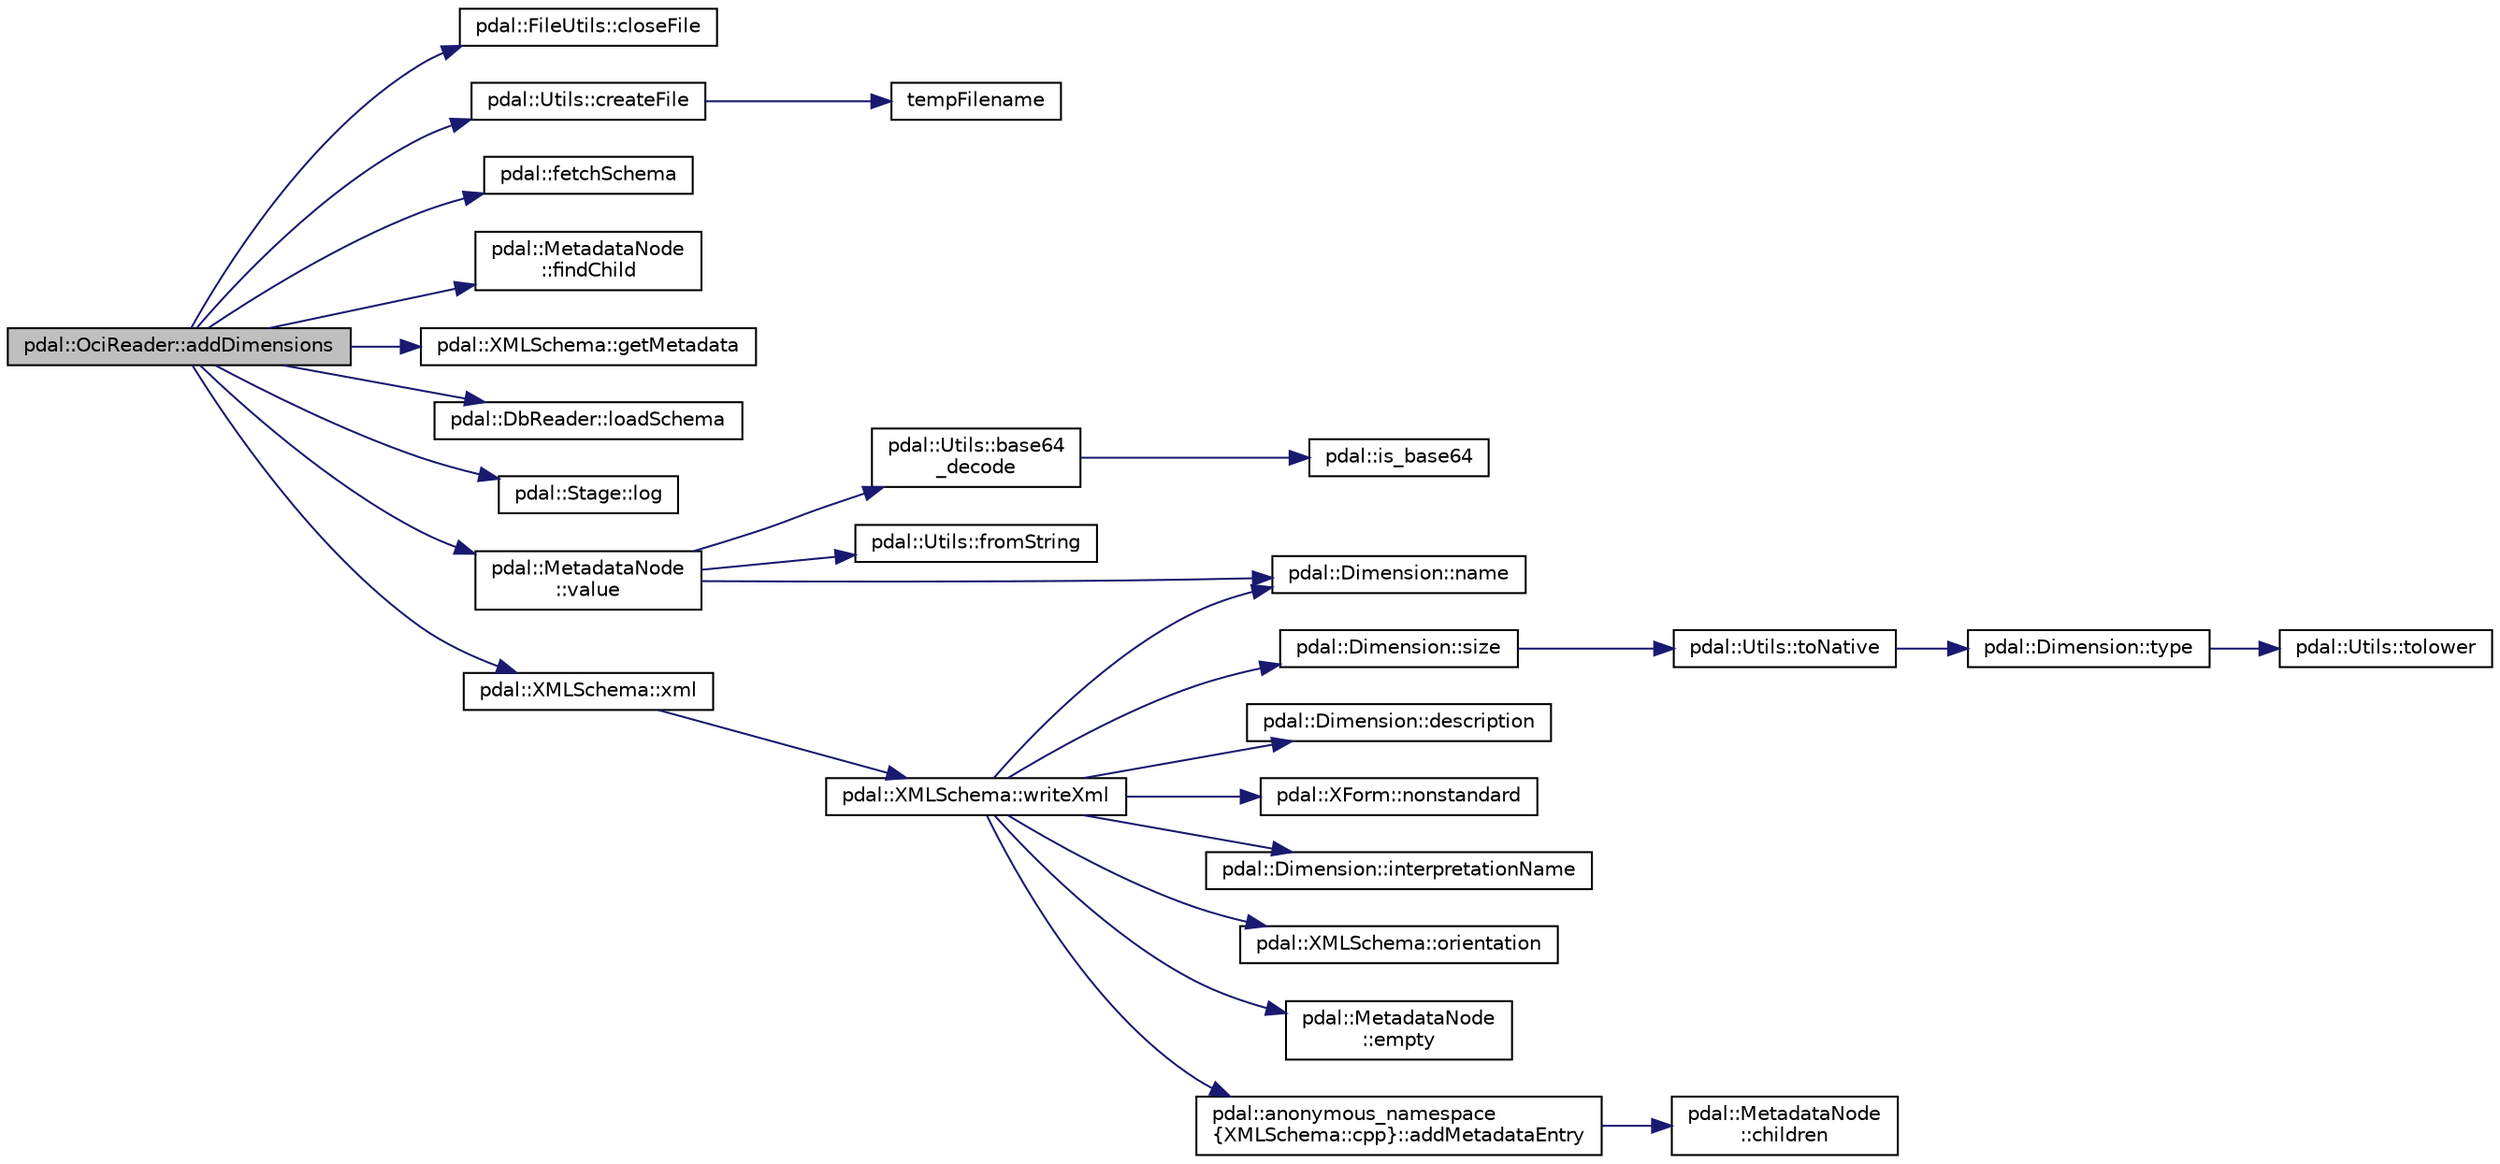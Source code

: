 digraph "pdal::OciReader::addDimensions"
{
  edge [fontname="Helvetica",fontsize="10",labelfontname="Helvetica",labelfontsize="10"];
  node [fontname="Helvetica",fontsize="10",shape=record];
  rankdir="LR";
  Node1 [label="pdal::OciReader::addDimensions",height=0.2,width=0.4,color="black", fillcolor="grey75", style="filled", fontcolor="black"];
  Node1 -> Node2 [color="midnightblue",fontsize="10",style="solid",fontname="Helvetica"];
  Node2 [label="pdal::FileUtils::closeFile",height=0.2,width=0.4,color="black", fillcolor="white", style="filled",URL="$namespacepdal_1_1FileUtils.html#a04d2d37c72f0f400f5d5b917b2f2ba05"];
  Node1 -> Node3 [color="midnightblue",fontsize="10",style="solid",fontname="Helvetica"];
  Node3 [label="pdal::Utils::createFile",height=0.2,width=0.4,color="black", fillcolor="white", style="filled",URL="$namespacepdal_1_1Utils.html#afc186e6df66a9d8e26b8d434d7eb9be5"];
  Node3 -> Node4 [color="midnightblue",fontsize="10",style="solid",fontname="Helvetica"];
  Node4 [label="tempFilename",height=0.2,width=0.4,color="black", fillcolor="white", style="filled",URL="$SQLiteTest_8cpp.html#afdd1742979cee35fe1879794bd7ff3a4"];
  Node1 -> Node5 [color="midnightblue",fontsize="10",style="solid",fontname="Helvetica"];
  Node5 [label="pdal::fetchSchema",height=0.2,width=0.4,color="black", fillcolor="white", style="filled",URL="$namespacepdal.html#a50b61737f45cf68b4d8839e461b3d9a2"];
  Node1 -> Node6 [color="midnightblue",fontsize="10",style="solid",fontname="Helvetica"];
  Node6 [label="pdal::MetadataNode\l::findChild",height=0.2,width=0.4,color="black", fillcolor="white", style="filled",URL="$classpdal_1_1MetadataNode.html#a0c52985f2bedf620aea438ab1bce0af6"];
  Node1 -> Node7 [color="midnightblue",fontsize="10",style="solid",fontname="Helvetica"];
  Node7 [label="pdal::XMLSchema::getMetadata",height=0.2,width=0.4,color="black", fillcolor="white", style="filled",URL="$classpdal_1_1XMLSchema.html#a038c7438b5022e88ebc5f3e68c1da6cd"];
  Node1 -> Node8 [color="midnightblue",fontsize="10",style="solid",fontname="Helvetica"];
  Node8 [label="pdal::DbReader::loadSchema",height=0.2,width=0.4,color="black", fillcolor="white", style="filled",URL="$classpdal_1_1DbReader.html#a89d83257312da2a4490121f4295c52c9"];
  Node1 -> Node9 [color="midnightblue",fontsize="10",style="solid",fontname="Helvetica"];
  Node9 [label="pdal::Stage::log",height=0.2,width=0.4,color="black", fillcolor="white", style="filled",URL="$classpdal_1_1Stage.html#ae8c29817e14d7cda53fdcbb23102d872"];
  Node1 -> Node10 [color="midnightblue",fontsize="10",style="solid",fontname="Helvetica"];
  Node10 [label="pdal::MetadataNode\l::value",height=0.2,width=0.4,color="black", fillcolor="white", style="filled",URL="$classpdal_1_1MetadataNode.html#ab5c86ccff7ced090522b31cdc6c772b6"];
  Node10 -> Node11 [color="midnightblue",fontsize="10",style="solid",fontname="Helvetica"];
  Node11 [label="pdal::Utils::base64\l_decode",height=0.2,width=0.4,color="black", fillcolor="white", style="filled",URL="$namespacepdal_1_1Utils.html#aab74b31905c5d41eaca70a73675bf407"];
  Node11 -> Node12 [color="midnightblue",fontsize="10",style="solid",fontname="Helvetica"];
  Node12 [label="pdal::is_base64",height=0.2,width=0.4,color="black", fillcolor="white", style="filled",URL="$namespacepdal.html#a4d7dbf8f97121c52d3b891ad9e944094"];
  Node10 -> Node13 [color="midnightblue",fontsize="10",style="solid",fontname="Helvetica"];
  Node13 [label="pdal::Utils::fromString",height=0.2,width=0.4,color="black", fillcolor="white", style="filled",URL="$namespacepdal_1_1Utils.html#ab93520363c4224f135097c2829b4420c"];
  Node10 -> Node14 [color="midnightblue",fontsize="10",style="solid",fontname="Helvetica"];
  Node14 [label="pdal::Dimension::name",height=0.2,width=0.4,color="black", fillcolor="white", style="filled",URL="$namespacepdal_1_1Dimension.html#af3176b0b7e6b4be000317846cf7c2718"];
  Node1 -> Node15 [color="midnightblue",fontsize="10",style="solid",fontname="Helvetica"];
  Node15 [label="pdal::XMLSchema::xml",height=0.2,width=0.4,color="black", fillcolor="white", style="filled",URL="$classpdal_1_1XMLSchema.html#ab65bccb4fea02c913d969ce284f88b68"];
  Node15 -> Node16 [color="midnightblue",fontsize="10",style="solid",fontname="Helvetica"];
  Node16 [label="pdal::XMLSchema::writeXml",height=0.2,width=0.4,color="black", fillcolor="white", style="filled",URL="$classpdal_1_1XMLSchema.html#a9148f9295b75c3db5f6fed865ccf90f6"];
  Node16 -> Node17 [color="midnightblue",fontsize="10",style="solid",fontname="Helvetica"];
  Node17 [label="pdal::Dimension::size",height=0.2,width=0.4,color="black", fillcolor="white", style="filled",URL="$namespacepdal_1_1Dimension.html#acf81dae9d5946f3a941f9df154b2329b"];
  Node17 -> Node18 [color="midnightblue",fontsize="10",style="solid",fontname="Helvetica"];
  Node18 [label="pdal::Utils::toNative",height=0.2,width=0.4,color="black", fillcolor="white", style="filled",URL="$namespacepdal_1_1Utils.html#a59253304d0f929e3a3ea00f09636002f"];
  Node18 -> Node19 [color="midnightblue",fontsize="10",style="solid",fontname="Helvetica"];
  Node19 [label="pdal::Dimension::type",height=0.2,width=0.4,color="black", fillcolor="white", style="filled",URL="$namespacepdal_1_1Dimension.html#a880d689fed54aa3ded6f88c9e058c5d2"];
  Node19 -> Node20 [color="midnightblue",fontsize="10",style="solid",fontname="Helvetica"];
  Node20 [label="pdal::Utils::tolower",height=0.2,width=0.4,color="black", fillcolor="white", style="filled",URL="$namespacepdal_1_1Utils.html#a5268937cf695835e55392f752dc02cb2"];
  Node16 -> Node21 [color="midnightblue",fontsize="10",style="solid",fontname="Helvetica"];
  Node21 [label="pdal::Dimension::description",height=0.2,width=0.4,color="black", fillcolor="white", style="filled",URL="$namespacepdal_1_1Dimension.html#a4041a0eeee0ca503caad91db24affa0e"];
  Node16 -> Node22 [color="midnightblue",fontsize="10",style="solid",fontname="Helvetica"];
  Node22 [label="pdal::XForm::nonstandard",height=0.2,width=0.4,color="black", fillcolor="white", style="filled",URL="$structpdal_1_1XForm.html#aa8911e8618efef91038c0b4d1e37c331"];
  Node16 -> Node14 [color="midnightblue",fontsize="10",style="solid",fontname="Helvetica"];
  Node16 -> Node23 [color="midnightblue",fontsize="10",style="solid",fontname="Helvetica"];
  Node23 [label="pdal::Dimension::interpretationName",height=0.2,width=0.4,color="black", fillcolor="white", style="filled",URL="$namespacepdal_1_1Dimension.html#acc41232ae1e707d6c928ffb9a56592d3"];
  Node16 -> Node24 [color="midnightblue",fontsize="10",style="solid",fontname="Helvetica"];
  Node24 [label="pdal::XMLSchema::orientation",height=0.2,width=0.4,color="black", fillcolor="white", style="filled",URL="$classpdal_1_1XMLSchema.html#a9b9265cfb89000cbc60013d785f14a89"];
  Node16 -> Node25 [color="midnightblue",fontsize="10",style="solid",fontname="Helvetica"];
  Node25 [label="pdal::MetadataNode\l::empty",height=0.2,width=0.4,color="black", fillcolor="white", style="filled",URL="$classpdal_1_1MetadataNode.html#a097ca6118bd2432005d1815dc23c6c1f"];
  Node16 -> Node26 [color="midnightblue",fontsize="10",style="solid",fontname="Helvetica"];
  Node26 [label="pdal::anonymous_namespace\l\{XMLSchema::cpp\}::addMetadataEntry",height=0.2,width=0.4,color="black", fillcolor="white", style="filled",URL="$namespacepdal_1_1anonymous__namespace_02XMLSchema_8cpp_03.html#a9c3ad98fd8f4f67f2c954bf92591af1d"];
  Node26 -> Node27 [color="midnightblue",fontsize="10",style="solid",fontname="Helvetica"];
  Node27 [label="pdal::MetadataNode\l::children",height=0.2,width=0.4,color="black", fillcolor="white", style="filled",URL="$classpdal_1_1MetadataNode.html#ab86b0ccbf27f9eee29cbb5252e9431b7"];
}
